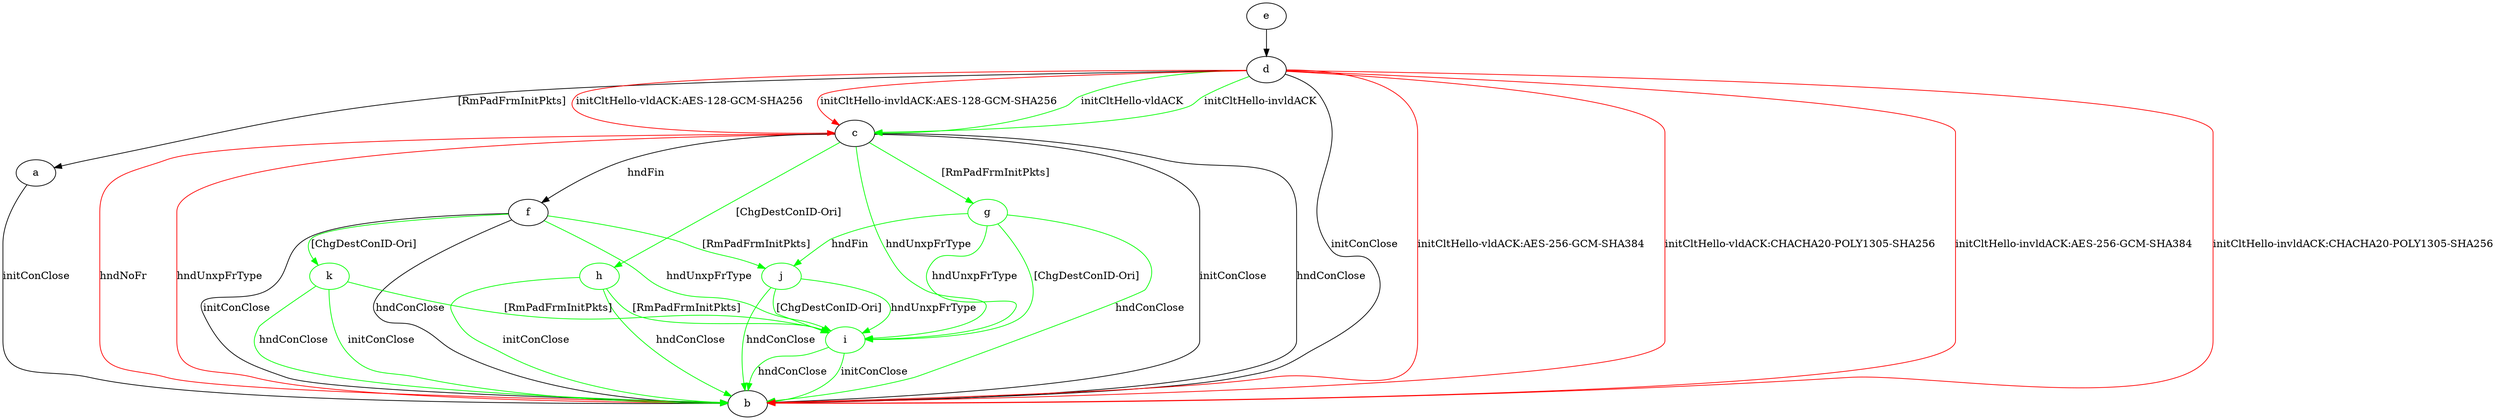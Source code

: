 digraph "" {
	a -> b	[key=0,
		label="initConClose "];
	c -> b	[key=0,
		label="initConClose "];
	c -> b	[key=1,
		label="hndConClose "];
	c -> b	[key=2,
		color=red,
		label="hndNoFr "];
	c -> b	[key=3,
		color=red,
		label="hndUnxpFrType "];
	c -> f	[key=0,
		label="hndFin "];
	g	[color=green];
	c -> g	[key=0,
		color=green,
		label="[RmPadFrmInitPkts] "];
	h	[color=green];
	c -> h	[key=0,
		color=green,
		label="[ChgDestConID-Ori] "];
	i	[color=green];
	c -> i	[key=0,
		color=green,
		label="hndUnxpFrType "];
	d -> a	[key=0,
		label="[RmPadFrmInitPkts] "];
	d -> b	[key=0,
		label="initConClose "];
	d -> b	[key=1,
		color=red,
		label="initCltHello-vldACK:AES-256-GCM-SHA384 "];
	d -> b	[key=2,
		color=red,
		label="initCltHello-vldACK:CHACHA20-POLY1305-SHA256 "];
	d -> b	[key=3,
		color=red,
		label="initCltHello-invldACK:AES-256-GCM-SHA384 "];
	d -> b	[key=4,
		color=red,
		label="initCltHello-invldACK:CHACHA20-POLY1305-SHA256 "];
	d -> c	[key=0,
		color=green,
		label="initCltHello-vldACK "];
	d -> c	[key=1,
		color=green,
		label="initCltHello-invldACK "];
	d -> c	[key=2,
		color=red,
		label="initCltHello-vldACK:AES-128-GCM-SHA256 "];
	d -> c	[key=3,
		color=red,
		label="initCltHello-invldACK:AES-128-GCM-SHA256 "];
	e -> d	[key=0];
	f -> b	[key=0,
		label="initConClose "];
	f -> b	[key=1,
		label="hndConClose "];
	f -> i	[key=0,
		color=green,
		label="hndUnxpFrType "];
	j	[color=green];
	f -> j	[key=0,
		color=green,
		label="[RmPadFrmInitPkts] "];
	k	[color=green];
	f -> k	[key=0,
		color=green,
		label="[ChgDestConID-Ori] "];
	g -> b	[key=0,
		color=green,
		label="hndConClose "];
	g -> i	[key=0,
		color=green,
		label="hndUnxpFrType "];
	g -> i	[key=1,
		color=green,
		label="[ChgDestConID-Ori] "];
	g -> j	[key=0,
		color=green,
		label="hndFin "];
	h -> b	[key=0,
		color=green,
		label="initConClose "];
	h -> b	[key=1,
		color=green,
		label="hndConClose "];
	h -> i	[key=0,
		color=green,
		label="[RmPadFrmInitPkts] "];
	i -> b	[key=0,
		color=green,
		label="initConClose "];
	i -> b	[key=1,
		color=green,
		label="hndConClose "];
	j -> b	[key=0,
		color=green,
		label="hndConClose "];
	j -> i	[key=0,
		color=green,
		label="hndUnxpFrType "];
	j -> i	[key=1,
		color=green,
		label="[ChgDestConID-Ori] "];
	k -> b	[key=0,
		color=green,
		label="initConClose "];
	k -> b	[key=1,
		color=green,
		label="hndConClose "];
	k -> i	[key=0,
		color=green,
		label="[RmPadFrmInitPkts] "];
}
